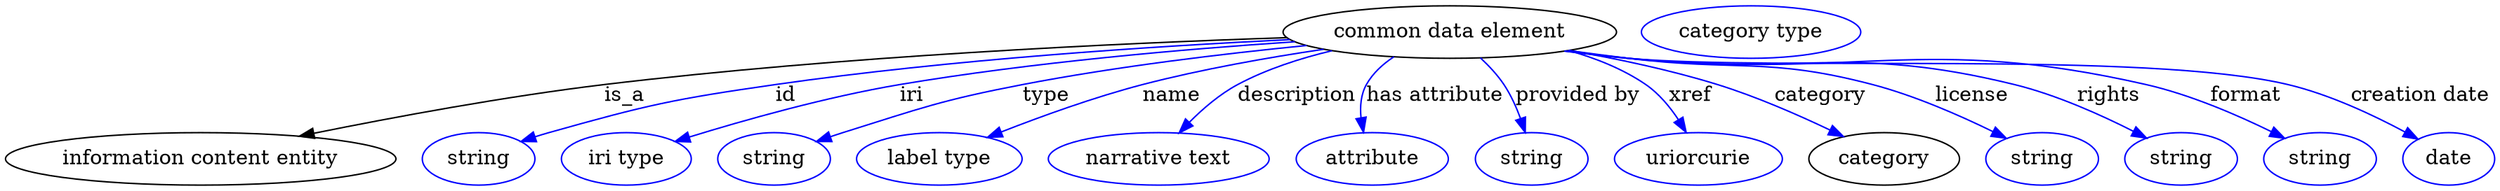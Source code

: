digraph {
	graph [bb="0,0,1699.4,123"];
	node [label="\N"];
	"common data element"	[height=0.5,
		label="common data element",
		pos="985.24,105",
		width=3.1594];
	"information content entity"	[height=0.5,
		pos="133.24,18",
		width=3.7011];
	"common data element" -> "information content entity"	[label=is_a,
		lp="423.24,61.5",
		pos="e,200.67,33.526 873.93,101.15 757.65,97.251 570.12,88.392 409.24,69 341.76,60.867 265.83,46.741 210.71,35.574"];
	id	[color=blue,
		height=0.5,
		label=string,
		pos="323.24,18",
		width=1.0652];
	"common data element" -> id	[color=blue,
		label=id,
		lp="533.24,61.5",
		pos="e,352.23,29.954 876.28,99.796 783,95.219 645.29,86.134 526.24,69 456.52,58.967 439.02,55.131 371.24,36 368.13,35.124 364.94,34.151 \
361.74,33.129",
		style=solid];
	iri	[color=blue,
		height=0.5,
		label="iri type",
		pos="424.24,18",
		width=1.2277];
	"common data element" -> iri	[color=blue,
		label=iri,
		lp="619.24,61.5",
		pos="e,457.6,29.942 879.5,98.345 804.29,93.292 701.09,84.262 611.24,69 561.06,60.476 504.79,44.535 467.21,32.939",
		style=solid];
	type	[color=blue,
		height=0.5,
		label=string,
		pos="525.24,18",
		width=1.0652];
	"common data element" -> type	[color=blue,
		label=type,
		lp="710.24,61.5",
		pos="e,554.19,29.898 887.36,95.785 830.64,90.14 758.05,81.4 694.24,69 639.1,58.285 625.81,52.901 572.24,36 569.48,35.131 566.65,34.201 \
563.81,33.24",
		style=solid];
	name	[color=blue,
		height=0.5,
		label="label type",
		pos="638.24,18",
		width=1.5707];
	"common data element" -> name	[color=blue,
		label=name,
		lp="796.24,61.5",
		pos="e,670.89,32.737 899.08,93.169 861.08,87.471 816.09,79.464 776.24,69 743.42,60.383 707.41,47.204 680.4,36.54",
		style=solid];
	description	[color=blue,
		height=0.5,
		label="narrative text",
		pos="788.24,18",
		width=2.0943];
	"common data element" -> description	[color=blue,
		label=description,
		lp="880.74,61.5",
		pos="e,801.54,35.782 904.17,92.355 882.54,87.165 859.77,79.703 840.24,69 828.4,62.511 817.31,52.619 808.44,43.342",
		style=solid];
	"has attribute"	[color=blue,
		height=0.5,
		label=attribute,
		pos="933.24,18",
		width=1.4443];
	"common data element" -> "has attribute"	[color=blue,
		label="has attribute",
		lp="975.24,61.5",
		pos="e,926.77,36.221 947.01,88.04 939.5,83.079 932.6,76.803 928.24,69 924.39,62.118 923.88,53.863 924.83,46.061",
		style=solid];
	"provided by"	[color=blue,
		height=0.5,
		label=string,
		pos="1041.2,18",
		width=1.0652];
	"common data element" -> "provided by"	[color=blue,
		label="provided by",
		lp="1072.7,61.5",
		pos="e,1036.8,36.115 1006.2,87.288 1011.9,81.912 1017.8,75.621 1022.2,69 1026.9,61.938 1030.7,53.545 1033.6,45.671",
		style=solid];
	xref	[color=blue,
		height=0.5,
		label=uriorcurie,
		pos="1155.2,18",
		width=1.5887];
	"common data element" -> xref	[color=blue,
		label=xref,
		lp="1149.7,61.5",
		pos="e,1146.8,36.236 1066.4,92.349 1084.8,87.189 1103.6,79.743 1119.2,69 1128.2,62.829 1135.8,53.638 1141.6,44.813",
		style=solid];
	category	[height=0.5,
		pos="1282.2,18",
		width=1.4263];
	"common data element" -> category	[color=blue,
		label=category,
		lp="1238.7,61.5",
		pos="e,1254.3,33.349 1066.8,92.429 1098.8,86.846 1135.6,79.122 1168.2,69 1194.7,60.791 1223.2,48.285 1245.1,37.834",
		style=solid];
	license	[color=blue,
		height=0.5,
		label=string,
		pos="1390.2,18",
		width=1.0652];
	"common data element" -> license	[color=blue,
		label=license,
		lp="1342.2,61.5",
		pos="e,1365.7,32.17 1066.2,92.354 1079.9,90.49 1094,88.639 1107.2,87 1181.3,77.847 1202,87.987 1274.2,69 1303,61.435 1333.8,47.852 1356.5,\
36.751",
		style=solid];
	rights	[color=blue,
		height=0.5,
		label=string,
		pos="1485.2,18",
		width=1.0652];
	"common data element" -> rights	[color=blue,
		label=rights,
		lp="1435.7,61.5",
		pos="e,1461.6,32.249 1064.9,92.081 1079,90.206 1093.5,88.422 1107.2,87 1224.2,74.877 1257,97.036 1371.2,69 1399.9,61.968 1430.4,48.219 \
1452.6,36.916",
		style=solid];
	format	[color=blue,
		height=0.5,
		label=string,
		pos="1580.2,18",
		width=1.0652];
	"common data element" -> format	[color=blue,
		label=format,
		lp="1529.7,61.5",
		pos="e,1556,32.139 1064.2,91.968 1078.5,90.083 1093.3,88.324 1107.2,87 1264.1,72.115 1307.6,104.04 1461.2,69 1491.4,62.123 1523.6,48.132 \
1546.9,36.695",
		style=solid];
	"creation date"	[color=blue,
		height=0.5,
		label=date,
		pos="1668.2,18",
		width=0.86659];
	"common data element" -> "creation date"	[color=blue,
		label="creation date",
		lp="1648.7,61.5",
		pos="e,1647.2,31.547 1063.5,91.927 1078,90.022 1093.1,88.266 1107.2,87 1207.1,78.068 1460.7,92.185 1558.2,69 1586.7,62.242 1616.8,48.022 \
1638.3,36.468",
		style=solid];
	"named thing_category"	[color=blue,
		height=0.5,
		label="category type",
		pos="1191.2,105",
		width=2.0762];
}
